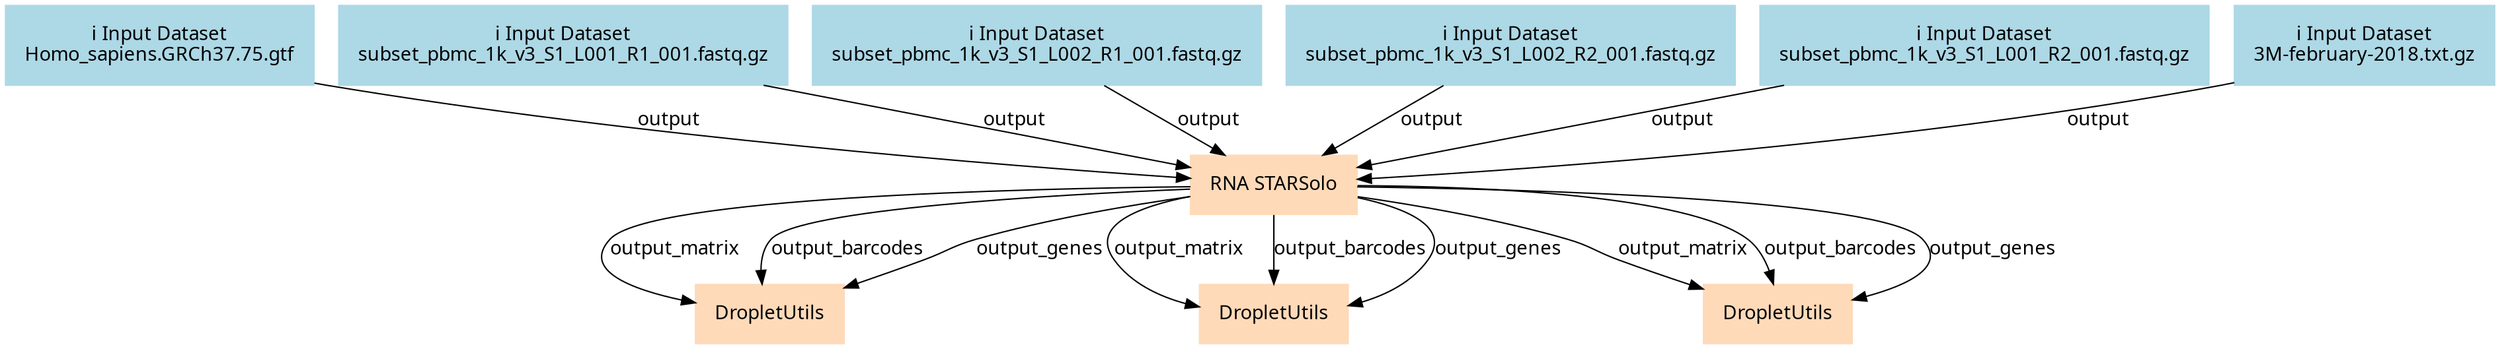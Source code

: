 digraph main {
  node [fontname="Atkinson Hyperlegible", shape=box, color=white,style=filled,color=peachpuff,margin="0.2,0.2"];
  edge [fontname="Atkinson Hyperlegible"];
  0[color=lightblue,label="ℹ️ Input Dataset\nHomo_sapiens.GRCh37.75.gtf"]
  1[color=lightblue,label="ℹ️ Input Dataset\nsubset_pbmc_1k_v3_S1_L001_R1_001.fastq.gz"]
  2[color=lightblue,label="ℹ️ Input Dataset\nsubset_pbmc_1k_v3_S1_L002_R1_001.fastq.gz"]
  3[color=lightblue,label="ℹ️ Input Dataset\nsubset_pbmc_1k_v3_S1_L002_R2_001.fastq.gz"]
  4[color=lightblue,label="ℹ️ Input Dataset\nsubset_pbmc_1k_v3_S1_L001_R2_001.fastq.gz"]
  5[color=lightblue,label="ℹ️ Input Dataset\n3M-february-2018.txt.gz"]
  6[label="RNA STARSolo"]
  0 -> 6 [label="output"]
  1 -> 6 [label="output"]
  2 -> 6 [label="output"]
  3 -> 6 [label="output"]
  4 -> 6 [label="output"]
  5 -> 6 [label="output"]
  7[label="DropletUtils"]
  6 -> 7 [label="output_matrix"]
  6 -> 7 [label="output_barcodes"]
  6 -> 7 [label="output_genes"]
  8[label="DropletUtils"]
  6 -> 8 [label="output_matrix"]
  6 -> 8 [label="output_barcodes"]
  6 -> 8 [label="output_genes"]
  9[label="DropletUtils"]
  6 -> 9 [label="output_matrix"]
  6 -> 9 [label="output_barcodes"]
  6 -> 9 [label="output_genes"]
}